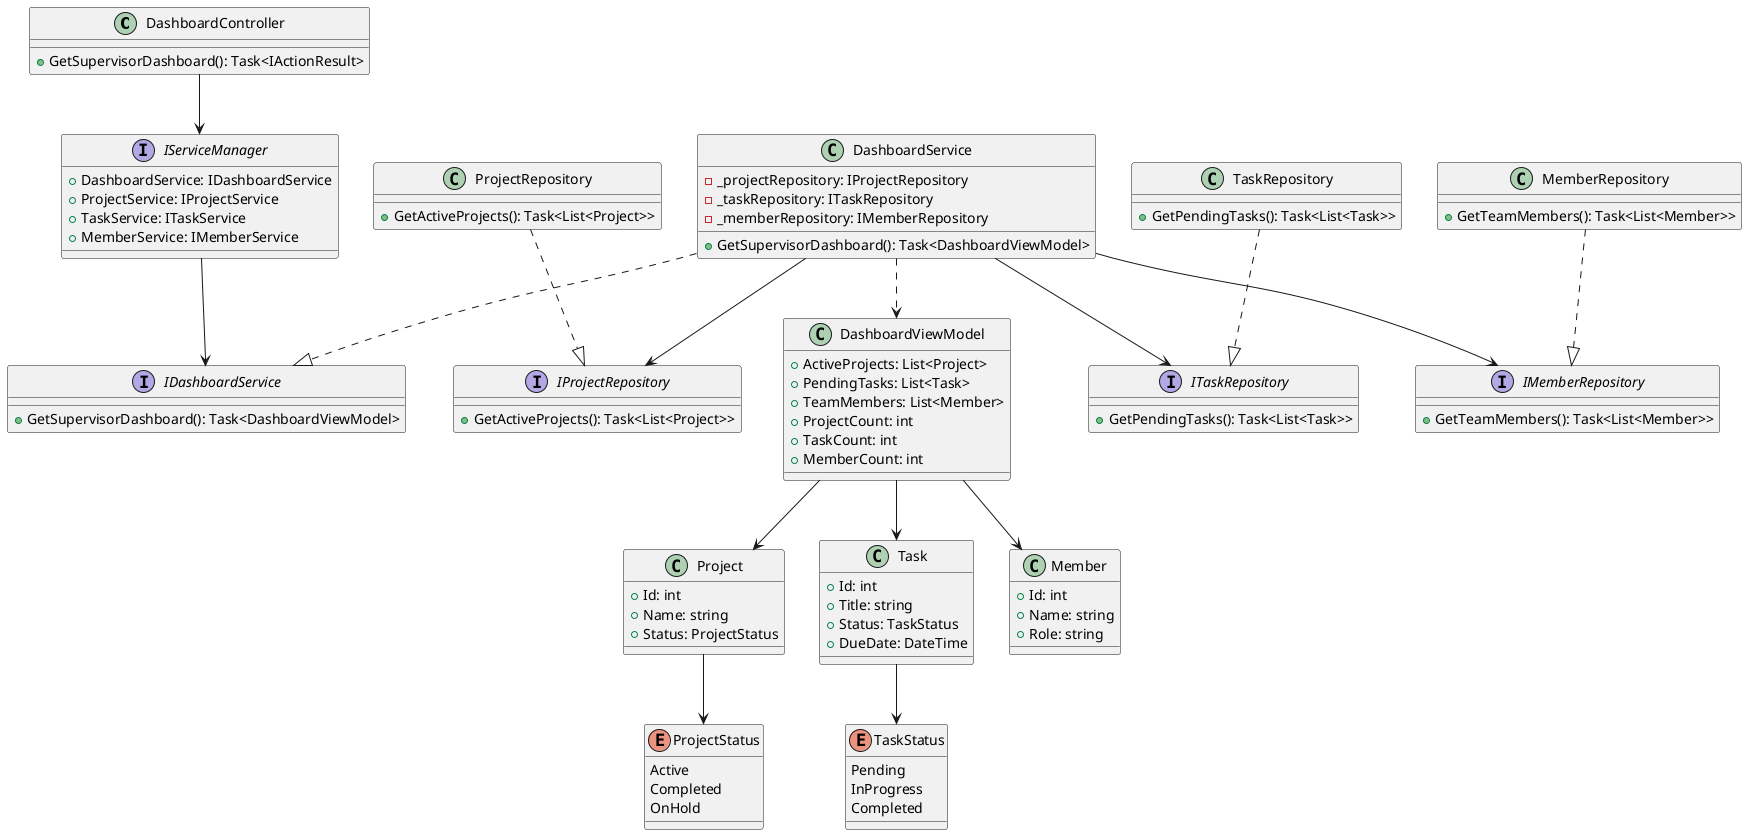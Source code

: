 @startuml
class DashboardController {
  +GetSupervisorDashboard(): Task<IActionResult>
}

interface IServiceManager {
  +DashboardService: IDashboardService
  +ProjectService: IProjectService
  +TaskService: ITaskService
  +MemberService: IMemberService
}

interface IDashboardService {
  +GetSupervisorDashboard(): Task<DashboardViewModel>
}

class DashboardService {
  -_projectRepository: IProjectRepository
  -_taskRepository: ITaskRepository
  -_memberRepository: IMemberRepository
  +GetSupervisorDashboard(): Task<DashboardViewModel>
}

interface IProjectRepository {
  +GetActiveProjects(): Task<List<Project>>
}

interface ITaskRepository {
  +GetPendingTasks(): Task<List<Task>>
}

interface IMemberRepository {
  +GetTeamMembers(): Task<List<Member>>
}

class ProjectRepository {
  +GetActiveProjects(): Task<List<Project>>
}

class TaskRepository {
  +GetPendingTasks(): Task<List<Task>>
}

class MemberRepository {
  +GetTeamMembers(): Task<List<Member>>
}

class DashboardViewModel {
  +ActiveProjects: List<Project>
  +PendingTasks: List<Task>
  +TeamMembers: List<Member>
  +ProjectCount: int
  +TaskCount: int
  +MemberCount: int
}

class Project {
  +Id: int
  +Name: string
  +Status: ProjectStatus
}

class Task {
  +Id: int
  +Title: string
  +Status: TaskStatus
  +DueDate: DateTime
}

class Member {
  +Id: int
  +Name: string
  +Role: string
}

enum ProjectStatus {
  Active
  Completed
  OnHold
}

enum TaskStatus {
  Pending
  InProgress
  Completed
}

DashboardController --> IServiceManager
IServiceManager --> IDashboardService
DashboardService ..|> IDashboardService
DashboardService --> IProjectRepository
DashboardService --> ITaskRepository
DashboardService --> IMemberRepository
ProjectRepository ..|> IProjectRepository
TaskRepository ..|> ITaskRepository
MemberRepository ..|> IMemberRepository
DashboardService ..> DashboardViewModel
DashboardViewModel --> Project
DashboardViewModel --> Task
DashboardViewModel --> Member
Project --> ProjectStatus
Task --> TaskStatus

@enduml